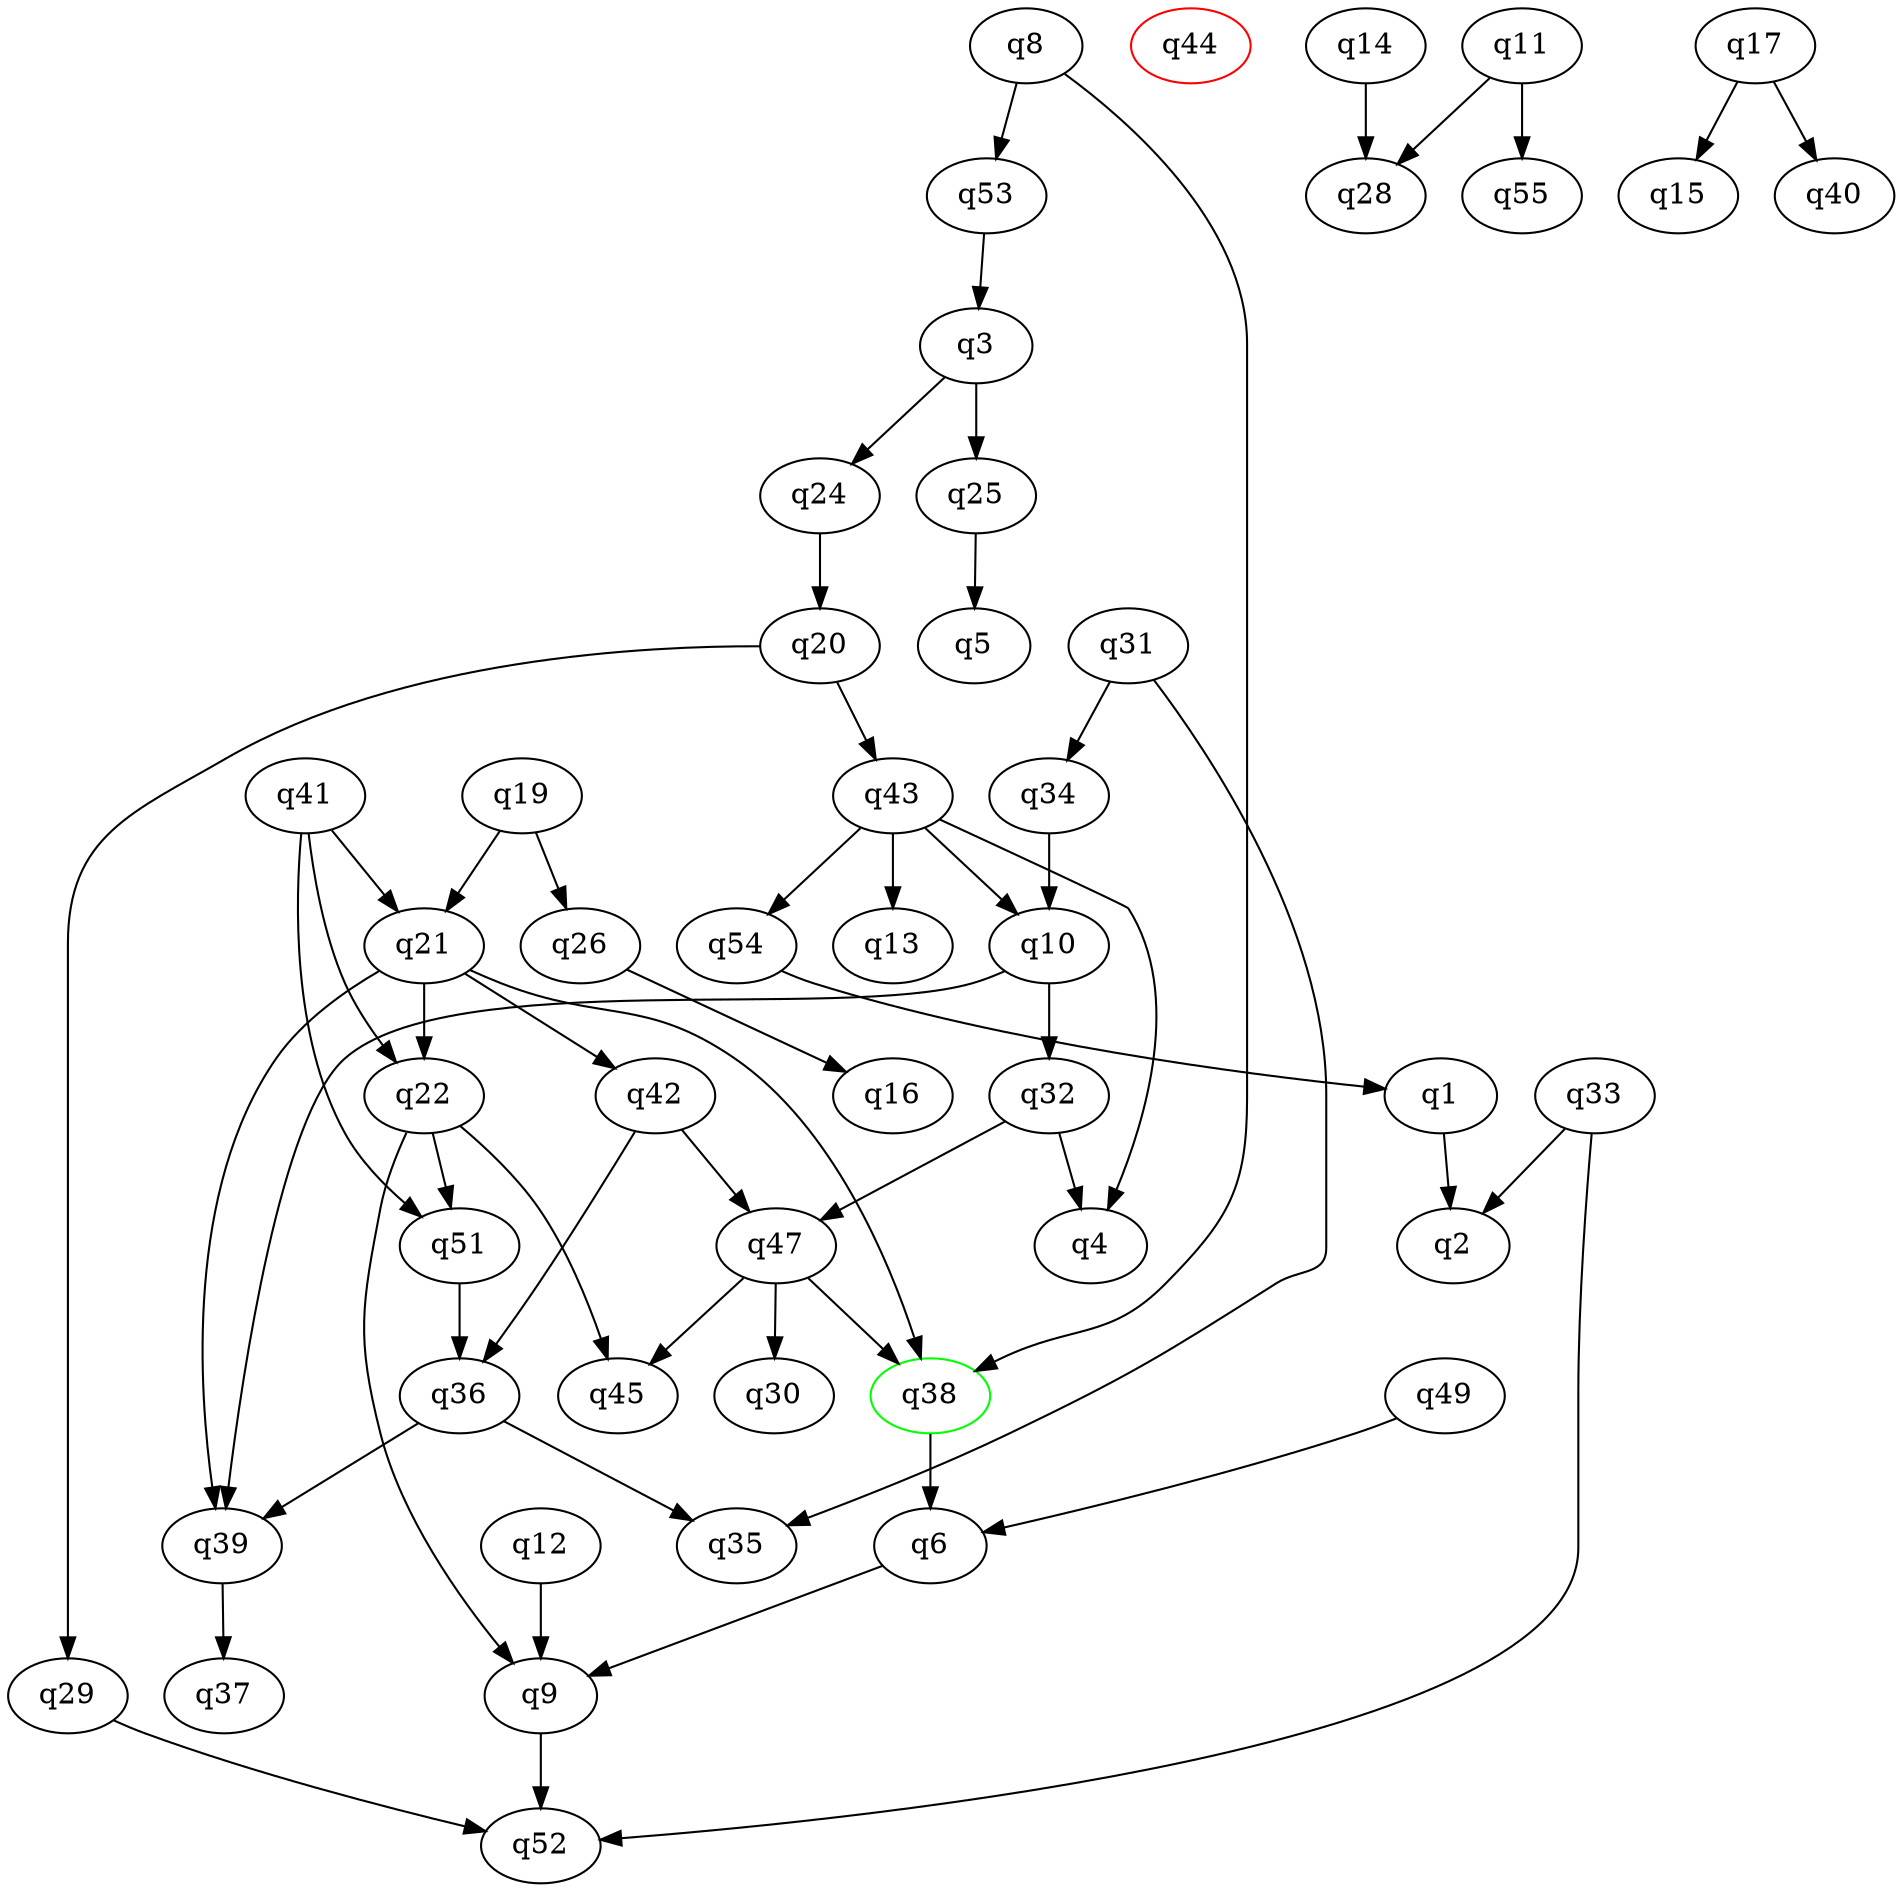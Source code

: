 digraph A{
q38 [initial=1,color=green];
q44 [final=1,color=red];
q1 -> q2;
q3 -> q24;
q3 -> q25;
q6 -> q9;
q8 -> q38;
q8 -> q53;
q9 -> q52;
q10 -> q32;
q10 -> q39;
q11 -> q28;
q11 -> q55;
q12 -> q9;
q14 -> q28;
q17 -> q15;
q17 -> q40;
q19 -> q21;
q19 -> q26;
q20 -> q29;
q20 -> q43;
q21 -> q22;
q21 -> q38;
q21 -> q39;
q21 -> q42;
q22 -> q9;
q22 -> q45;
q22 -> q51;
q24 -> q20;
q25 -> q5;
q26 -> q16;
q29 -> q52;
q31 -> q34;
q31 -> q35;
q32 -> q4;
q32 -> q47;
q33 -> q2;
q33 -> q52;
q34 -> q10;
q36 -> q35;
q36 -> q39;
q38 -> q6;
q39 -> q37;
q41 -> q21;
q41 -> q22;
q41 -> q51;
q42 -> q36;
q42 -> q47;
q43 -> q4;
q43 -> q10;
q43 -> q13;
q43 -> q54;
q47 -> q30;
q47 -> q38;
q47 -> q45;
q49 -> q6;
q51 -> q36;
q53 -> q3;
q54 -> q1;
}